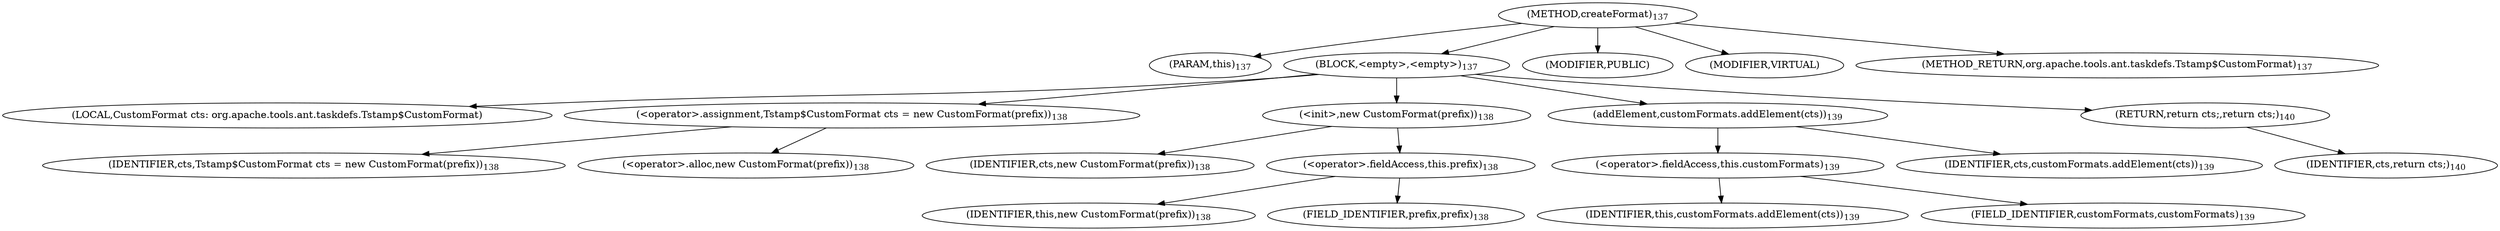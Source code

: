 digraph "createFormat" {  
"188" [label = <(METHOD,createFormat)<SUB>137</SUB>> ]
"189" [label = <(PARAM,this)<SUB>137</SUB>> ]
"190" [label = <(BLOCK,&lt;empty&gt;,&lt;empty&gt;)<SUB>137</SUB>> ]
"16" [label = <(LOCAL,CustomFormat cts: org.apache.tools.ant.taskdefs.Tstamp$CustomFormat)> ]
"191" [label = <(&lt;operator&gt;.assignment,Tstamp$CustomFormat cts = new CustomFormat(prefix))<SUB>138</SUB>> ]
"192" [label = <(IDENTIFIER,cts,Tstamp$CustomFormat cts = new CustomFormat(prefix))<SUB>138</SUB>> ]
"193" [label = <(&lt;operator&gt;.alloc,new CustomFormat(prefix))<SUB>138</SUB>> ]
"194" [label = <(&lt;init&gt;,new CustomFormat(prefix))<SUB>138</SUB>> ]
"15" [label = <(IDENTIFIER,cts,new CustomFormat(prefix))<SUB>138</SUB>> ]
"195" [label = <(&lt;operator&gt;.fieldAccess,this.prefix)<SUB>138</SUB>> ]
"196" [label = <(IDENTIFIER,this,new CustomFormat(prefix))<SUB>138</SUB>> ]
"197" [label = <(FIELD_IDENTIFIER,prefix,prefix)<SUB>138</SUB>> ]
"198" [label = <(addElement,customFormats.addElement(cts))<SUB>139</SUB>> ]
"199" [label = <(&lt;operator&gt;.fieldAccess,this.customFormats)<SUB>139</SUB>> ]
"200" [label = <(IDENTIFIER,this,customFormats.addElement(cts))<SUB>139</SUB>> ]
"201" [label = <(FIELD_IDENTIFIER,customFormats,customFormats)<SUB>139</SUB>> ]
"202" [label = <(IDENTIFIER,cts,customFormats.addElement(cts))<SUB>139</SUB>> ]
"203" [label = <(RETURN,return cts;,return cts;)<SUB>140</SUB>> ]
"204" [label = <(IDENTIFIER,cts,return cts;)<SUB>140</SUB>> ]
"205" [label = <(MODIFIER,PUBLIC)> ]
"206" [label = <(MODIFIER,VIRTUAL)> ]
"207" [label = <(METHOD_RETURN,org.apache.tools.ant.taskdefs.Tstamp$CustomFormat)<SUB>137</SUB>> ]
  "188" -> "189" 
  "188" -> "190" 
  "188" -> "205" 
  "188" -> "206" 
  "188" -> "207" 
  "190" -> "16" 
  "190" -> "191" 
  "190" -> "194" 
  "190" -> "198" 
  "190" -> "203" 
  "191" -> "192" 
  "191" -> "193" 
  "194" -> "15" 
  "194" -> "195" 
  "195" -> "196" 
  "195" -> "197" 
  "198" -> "199" 
  "198" -> "202" 
  "199" -> "200" 
  "199" -> "201" 
  "203" -> "204" 
}
